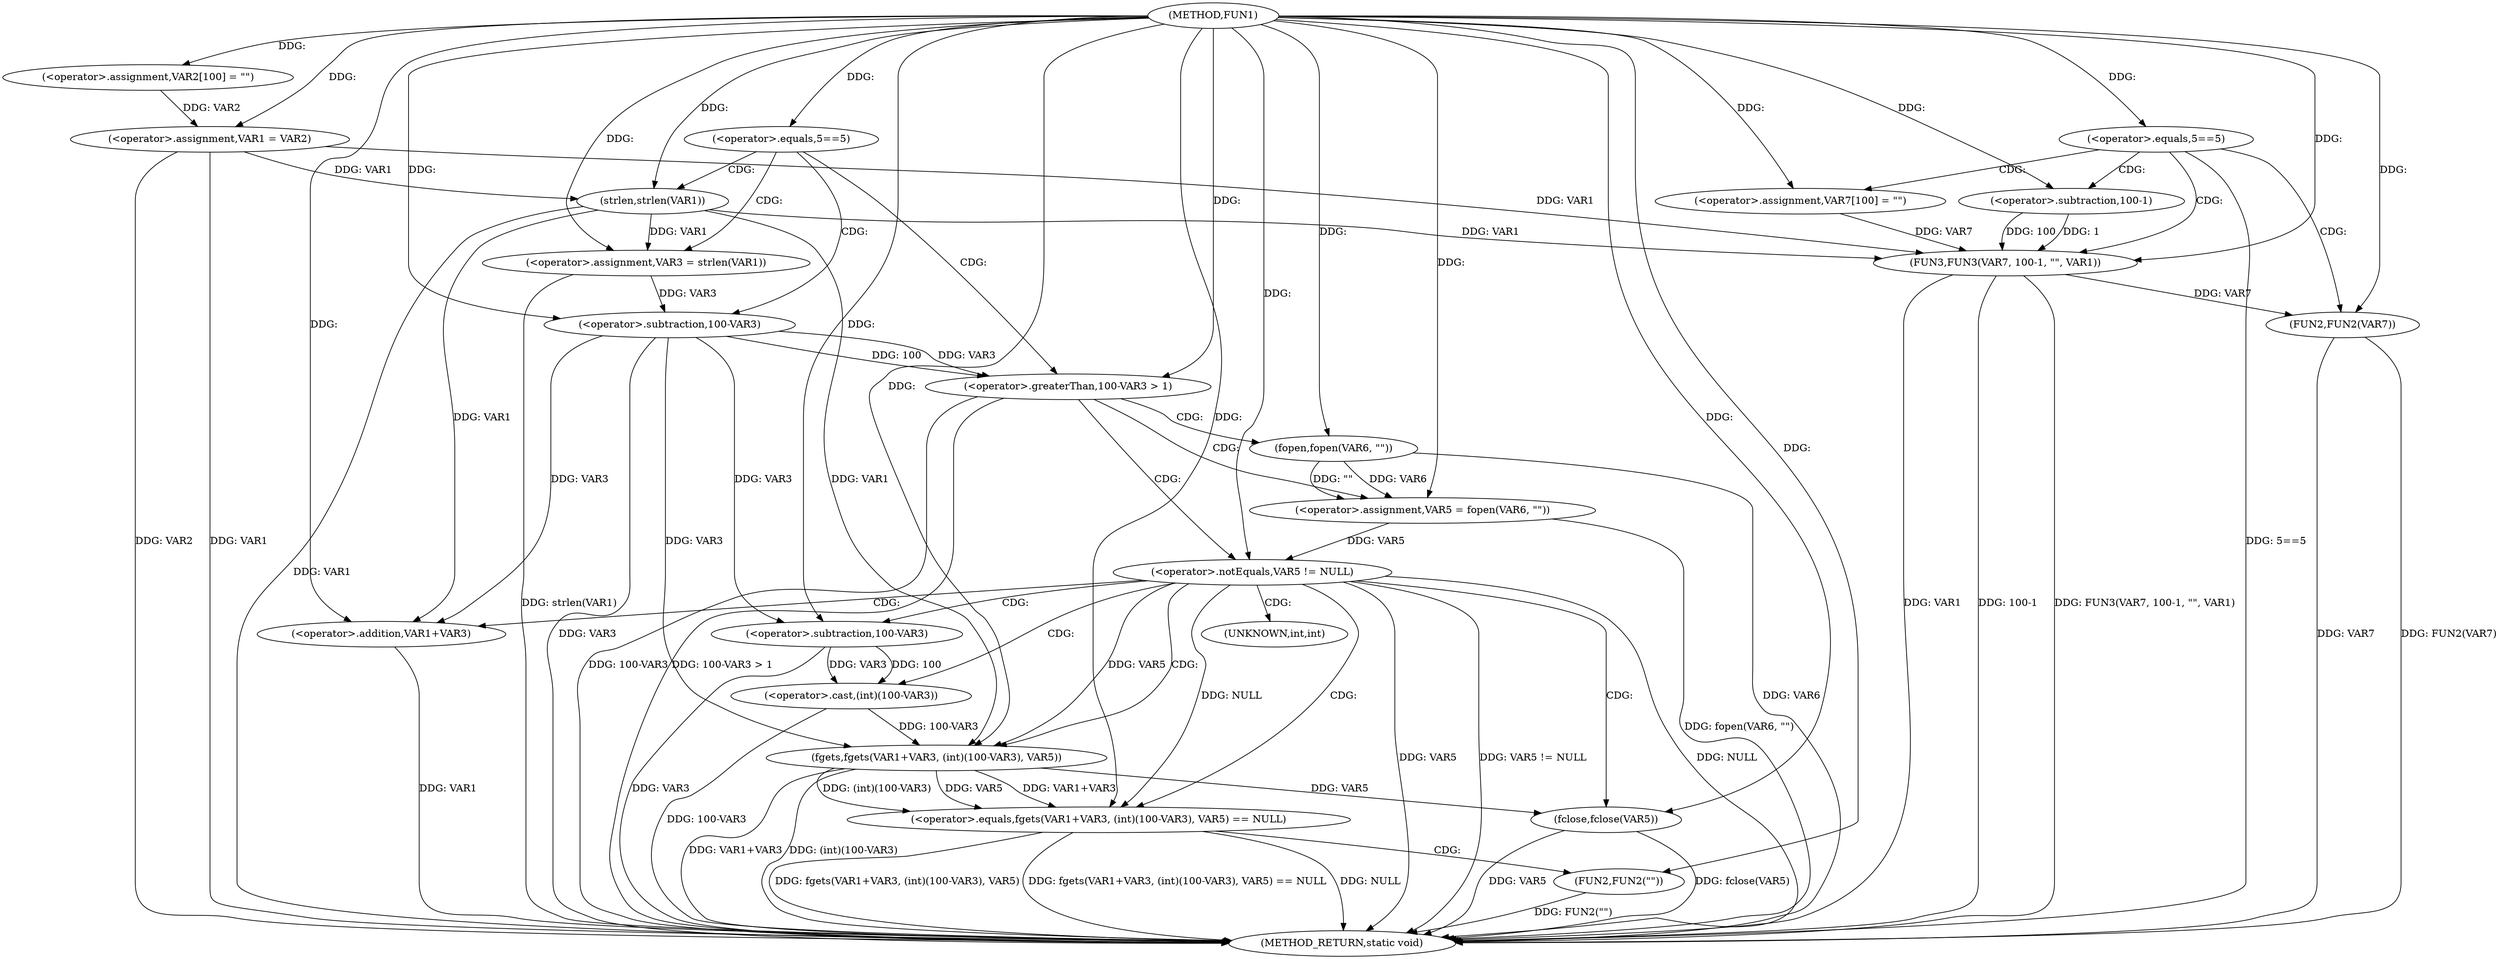 digraph FUN1 {  
"1000100" [label = "(METHOD,FUN1)" ]
"1000176" [label = "(METHOD_RETURN,static void)" ]
"1000104" [label = "(<operator>.assignment,VAR2[100] = \"\")" ]
"1000107" [label = "(<operator>.assignment,VAR1 = VAR2)" ]
"1000111" [label = "(<operator>.equals,5==5)" ]
"1000117" [label = "(<operator>.assignment,VAR3 = strlen(VAR1))" ]
"1000119" [label = "(strlen,strlen(VAR1))" ]
"1000123" [label = "(<operator>.greaterThan,100-VAR3 > 1)" ]
"1000124" [label = "(<operator>.subtraction,100-VAR3)" ]
"1000129" [label = "(<operator>.assignment,VAR5 = fopen(VAR6, \"\"))" ]
"1000131" [label = "(fopen,fopen(VAR6, \"\"))" ]
"1000135" [label = "(<operator>.notEquals,VAR5 != NULL)" ]
"1000140" [label = "(<operator>.equals,fgets(VAR1+VAR3, (int)(100-VAR3), VAR5) == NULL)" ]
"1000141" [label = "(fgets,fgets(VAR1+VAR3, (int)(100-VAR3), VAR5))" ]
"1000142" [label = "(<operator>.addition,VAR1+VAR3)" ]
"1000145" [label = "(<operator>.cast,(int)(100-VAR3))" ]
"1000147" [label = "(<operator>.subtraction,100-VAR3)" ]
"1000153" [label = "(FUN2,FUN2(\"\"))" ]
"1000155" [label = "(fclose,fclose(VAR5))" ]
"1000158" [label = "(<operator>.equals,5==5)" ]
"1000164" [label = "(<operator>.assignment,VAR7[100] = \"\")" ]
"1000167" [label = "(FUN3,FUN3(VAR7, 100-1, \"\", VAR1))" ]
"1000169" [label = "(<operator>.subtraction,100-1)" ]
"1000174" [label = "(FUN2,FUN2(VAR7))" ]
"1000146" [label = "(UNKNOWN,int,int)" ]
  "1000141" -> "1000176"  [ label = "DDG: VAR1+VAR3"] 
  "1000107" -> "1000176"  [ label = "DDG: VAR1"] 
  "1000167" -> "1000176"  [ label = "DDG: 100-1"] 
  "1000140" -> "1000176"  [ label = "DDG: fgets(VAR1+VAR3, (int)(100-VAR3), VAR5) == NULL"] 
  "1000147" -> "1000176"  [ label = "DDG: VAR3"] 
  "1000153" -> "1000176"  [ label = "DDG: FUN2(\"\")"] 
  "1000155" -> "1000176"  [ label = "DDG: VAR5"] 
  "1000117" -> "1000176"  [ label = "DDG: strlen(VAR1)"] 
  "1000145" -> "1000176"  [ label = "DDG: 100-VAR3"] 
  "1000124" -> "1000176"  [ label = "DDG: VAR3"] 
  "1000140" -> "1000176"  [ label = "DDG: NULL"] 
  "1000123" -> "1000176"  [ label = "DDG: 100-VAR3 > 1"] 
  "1000131" -> "1000176"  [ label = "DDG: VAR6"] 
  "1000140" -> "1000176"  [ label = "DDG: fgets(VAR1+VAR3, (int)(100-VAR3), VAR5)"] 
  "1000155" -> "1000176"  [ label = "DDG: fclose(VAR5)"] 
  "1000158" -> "1000176"  [ label = "DDG: 5==5"] 
  "1000167" -> "1000176"  [ label = "DDG: FUN3(VAR7, 100-1, \"\", VAR1)"] 
  "1000135" -> "1000176"  [ label = "DDG: VAR5 != NULL"] 
  "1000119" -> "1000176"  [ label = "DDG: VAR1"] 
  "1000167" -> "1000176"  [ label = "DDG: VAR1"] 
  "1000142" -> "1000176"  [ label = "DDG: VAR1"] 
  "1000135" -> "1000176"  [ label = "DDG: VAR5"] 
  "1000141" -> "1000176"  [ label = "DDG: (int)(100-VAR3)"] 
  "1000174" -> "1000176"  [ label = "DDG: FUN2(VAR7)"] 
  "1000135" -> "1000176"  [ label = "DDG: NULL"] 
  "1000174" -> "1000176"  [ label = "DDG: VAR7"] 
  "1000107" -> "1000176"  [ label = "DDG: VAR2"] 
  "1000129" -> "1000176"  [ label = "DDG: fopen(VAR6, \"\")"] 
  "1000123" -> "1000176"  [ label = "DDG: 100-VAR3"] 
  "1000100" -> "1000104"  [ label = "DDG: "] 
  "1000104" -> "1000107"  [ label = "DDG: VAR2"] 
  "1000100" -> "1000107"  [ label = "DDG: "] 
  "1000100" -> "1000111"  [ label = "DDG: "] 
  "1000119" -> "1000117"  [ label = "DDG: VAR1"] 
  "1000100" -> "1000117"  [ label = "DDG: "] 
  "1000107" -> "1000119"  [ label = "DDG: VAR1"] 
  "1000100" -> "1000119"  [ label = "DDG: "] 
  "1000124" -> "1000123"  [ label = "DDG: 100"] 
  "1000124" -> "1000123"  [ label = "DDG: VAR3"] 
  "1000100" -> "1000124"  [ label = "DDG: "] 
  "1000117" -> "1000124"  [ label = "DDG: VAR3"] 
  "1000100" -> "1000123"  [ label = "DDG: "] 
  "1000131" -> "1000129"  [ label = "DDG: VAR6"] 
  "1000131" -> "1000129"  [ label = "DDG: \"\""] 
  "1000100" -> "1000129"  [ label = "DDG: "] 
  "1000100" -> "1000131"  [ label = "DDG: "] 
  "1000129" -> "1000135"  [ label = "DDG: VAR5"] 
  "1000100" -> "1000135"  [ label = "DDG: "] 
  "1000141" -> "1000140"  [ label = "DDG: VAR1+VAR3"] 
  "1000141" -> "1000140"  [ label = "DDG: (int)(100-VAR3)"] 
  "1000141" -> "1000140"  [ label = "DDG: VAR5"] 
  "1000119" -> "1000141"  [ label = "DDG: VAR1"] 
  "1000100" -> "1000141"  [ label = "DDG: "] 
  "1000124" -> "1000141"  [ label = "DDG: VAR3"] 
  "1000119" -> "1000142"  [ label = "DDG: VAR1"] 
  "1000100" -> "1000142"  [ label = "DDG: "] 
  "1000124" -> "1000142"  [ label = "DDG: VAR3"] 
  "1000145" -> "1000141"  [ label = "DDG: 100-VAR3"] 
  "1000147" -> "1000145"  [ label = "DDG: 100"] 
  "1000147" -> "1000145"  [ label = "DDG: VAR3"] 
  "1000100" -> "1000147"  [ label = "DDG: "] 
  "1000124" -> "1000147"  [ label = "DDG: VAR3"] 
  "1000135" -> "1000141"  [ label = "DDG: VAR5"] 
  "1000135" -> "1000140"  [ label = "DDG: NULL"] 
  "1000100" -> "1000140"  [ label = "DDG: "] 
  "1000100" -> "1000153"  [ label = "DDG: "] 
  "1000141" -> "1000155"  [ label = "DDG: VAR5"] 
  "1000100" -> "1000155"  [ label = "DDG: "] 
  "1000100" -> "1000158"  [ label = "DDG: "] 
  "1000100" -> "1000164"  [ label = "DDG: "] 
  "1000164" -> "1000167"  [ label = "DDG: VAR7"] 
  "1000100" -> "1000167"  [ label = "DDG: "] 
  "1000169" -> "1000167"  [ label = "DDG: 100"] 
  "1000169" -> "1000167"  [ label = "DDG: 1"] 
  "1000100" -> "1000169"  [ label = "DDG: "] 
  "1000107" -> "1000167"  [ label = "DDG: VAR1"] 
  "1000119" -> "1000167"  [ label = "DDG: VAR1"] 
  "1000167" -> "1000174"  [ label = "DDG: VAR7"] 
  "1000100" -> "1000174"  [ label = "DDG: "] 
  "1000111" -> "1000117"  [ label = "CDG: "] 
  "1000111" -> "1000123"  [ label = "CDG: "] 
  "1000111" -> "1000124"  [ label = "CDG: "] 
  "1000111" -> "1000119"  [ label = "CDG: "] 
  "1000123" -> "1000131"  [ label = "CDG: "] 
  "1000123" -> "1000129"  [ label = "CDG: "] 
  "1000123" -> "1000135"  [ label = "CDG: "] 
  "1000135" -> "1000142"  [ label = "CDG: "] 
  "1000135" -> "1000155"  [ label = "CDG: "] 
  "1000135" -> "1000141"  [ label = "CDG: "] 
  "1000135" -> "1000147"  [ label = "CDG: "] 
  "1000135" -> "1000145"  [ label = "CDG: "] 
  "1000135" -> "1000146"  [ label = "CDG: "] 
  "1000135" -> "1000140"  [ label = "CDG: "] 
  "1000140" -> "1000153"  [ label = "CDG: "] 
  "1000158" -> "1000164"  [ label = "CDG: "] 
  "1000158" -> "1000174"  [ label = "CDG: "] 
  "1000158" -> "1000167"  [ label = "CDG: "] 
  "1000158" -> "1000169"  [ label = "CDG: "] 
}
